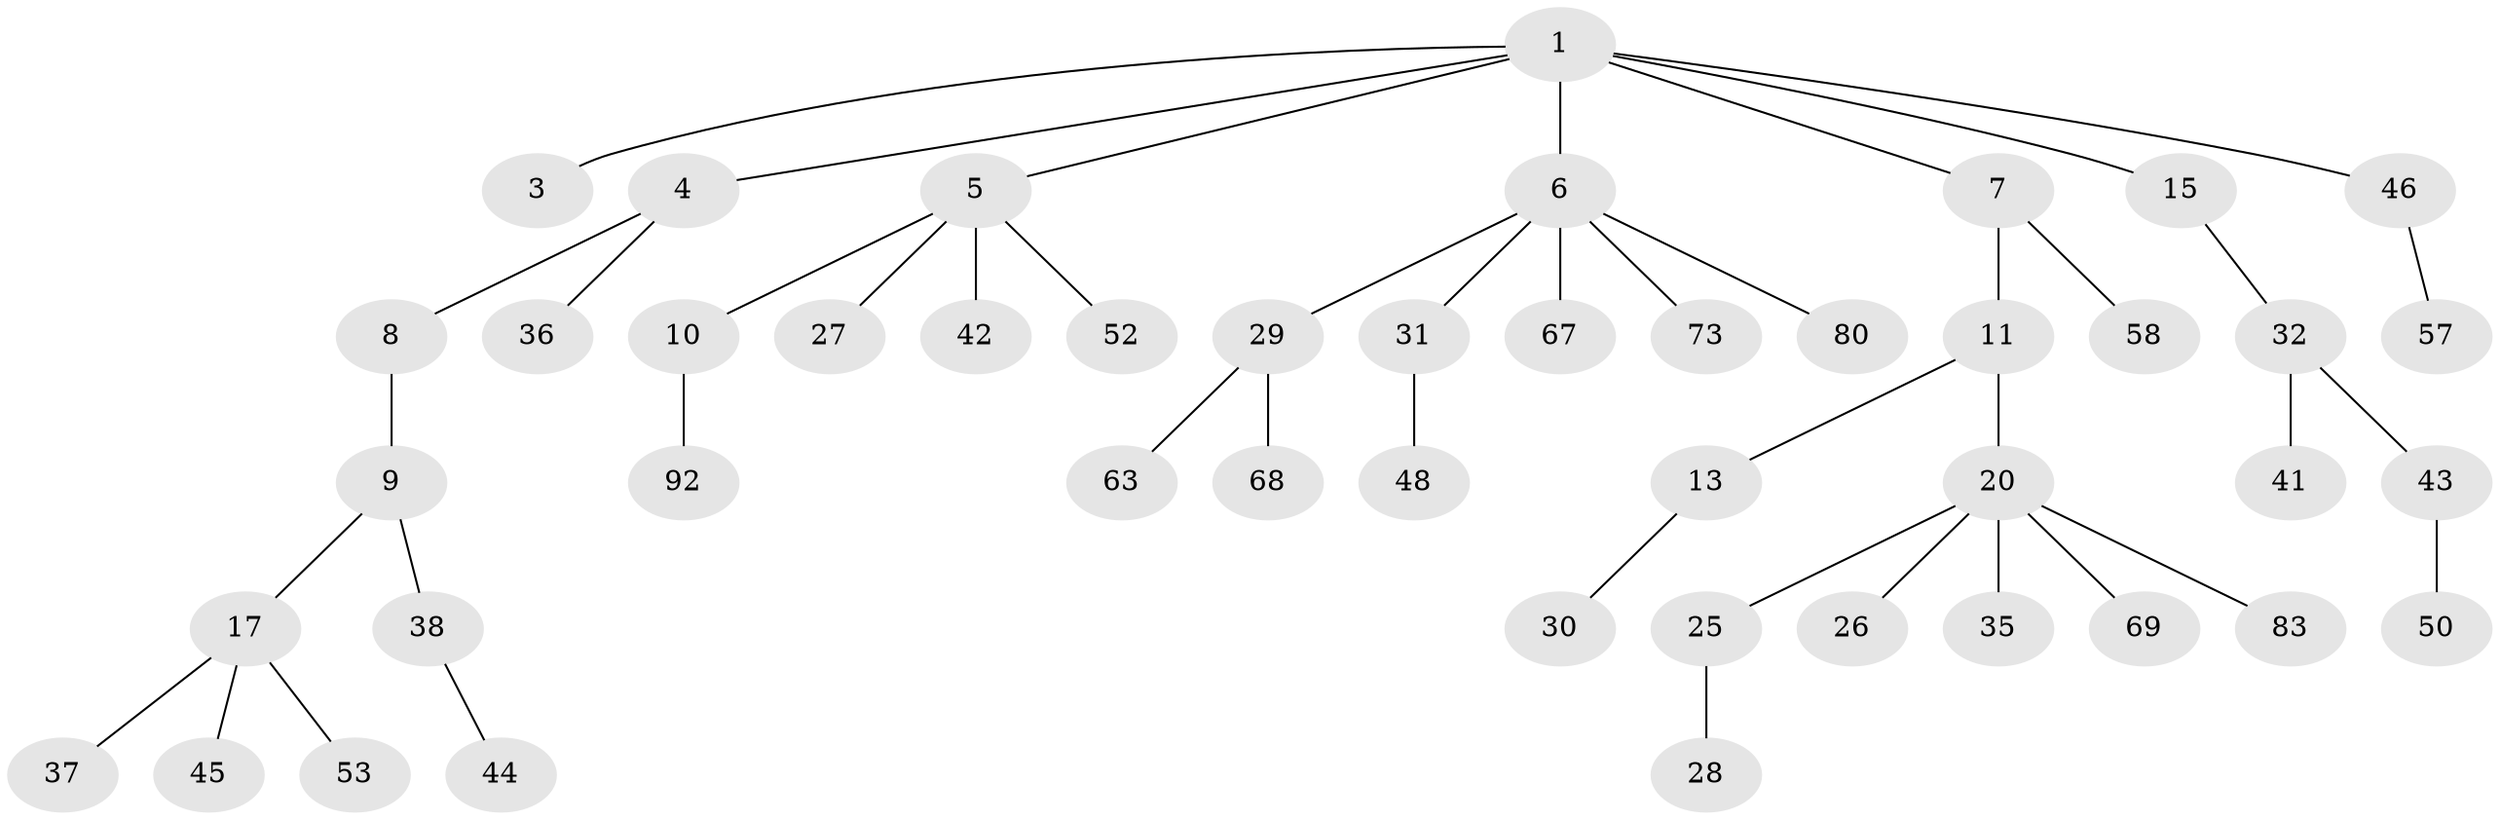 // original degree distribution, {3: 0.11956521739130435, 6: 0.010869565217391304, 1: 0.4782608695652174, 5: 0.05434782608695652, 2: 0.2717391304347826, 4: 0.06521739130434782}
// Generated by graph-tools (version 1.1) at 2025/15/03/09/25 04:15:37]
// undirected, 46 vertices, 45 edges
graph export_dot {
graph [start="1"]
  node [color=gray90,style=filled];
  1 [super="+2"];
  3;
  4 [super="+34"];
  5 [super="+21+14+23"];
  6 [super="+24+61+16+59"];
  7 [super="+86+78"];
  8;
  9 [super="+12"];
  10 [super="+56"];
  11;
  13 [super="+55"];
  15;
  17 [super="+90+66+62+18"];
  20 [super="+22"];
  25;
  26 [super="+89"];
  27;
  28 [super="+33+40+88"];
  29;
  30 [super="+39"];
  31;
  32 [super="+64"];
  35;
  36;
  37 [super="+87"];
  38;
  41;
  42;
  43;
  44;
  45 [super="+54"];
  46 [super="+71"];
  48;
  50;
  52;
  53;
  57;
  58 [super="+70"];
  63;
  67 [super="+77"];
  68;
  69;
  73;
  80;
  83;
  92;
  1 -- 3;
  1 -- 4;
  1 -- 5;
  1 -- 6;
  1 -- 7;
  1 -- 46;
  1 -- 15;
  4 -- 8;
  4 -- 36;
  5 -- 10;
  5 -- 27;
  5 -- 52;
  5 -- 42;
  6 -- 73;
  6 -- 67;
  6 -- 31;
  6 -- 80;
  6 -- 29;
  7 -- 11;
  7 -- 58;
  8 -- 9;
  9 -- 38;
  9 -- 17;
  10 -- 92;
  11 -- 13;
  11 -- 20;
  13 -- 30;
  15 -- 32;
  17 -- 37;
  17 -- 45;
  17 -- 53;
  20 -- 25;
  20 -- 83;
  20 -- 35;
  20 -- 69;
  20 -- 26;
  25 -- 28;
  29 -- 63;
  29 -- 68;
  31 -- 48;
  32 -- 41;
  32 -- 43;
  38 -- 44;
  43 -- 50;
  46 -- 57;
}
